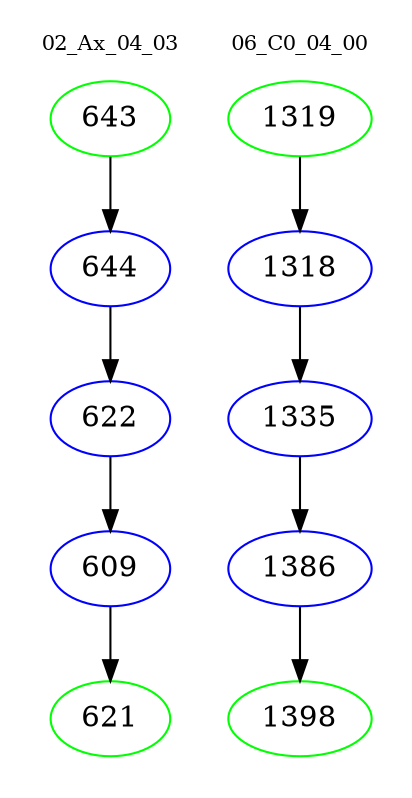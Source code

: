 digraph{
subgraph cluster_0 {
color = white
label = "02_Ax_04_03";
fontsize=10;
T0_643 [label="643", color="green"]
T0_643 -> T0_644 [color="black"]
T0_644 [label="644", color="blue"]
T0_644 -> T0_622 [color="black"]
T0_622 [label="622", color="blue"]
T0_622 -> T0_609 [color="black"]
T0_609 [label="609", color="blue"]
T0_609 -> T0_621 [color="black"]
T0_621 [label="621", color="green"]
}
subgraph cluster_1 {
color = white
label = "06_C0_04_00";
fontsize=10;
T1_1319 [label="1319", color="green"]
T1_1319 -> T1_1318 [color="black"]
T1_1318 [label="1318", color="blue"]
T1_1318 -> T1_1335 [color="black"]
T1_1335 [label="1335", color="blue"]
T1_1335 -> T1_1386 [color="black"]
T1_1386 [label="1386", color="blue"]
T1_1386 -> T1_1398 [color="black"]
T1_1398 [label="1398", color="green"]
}
}
